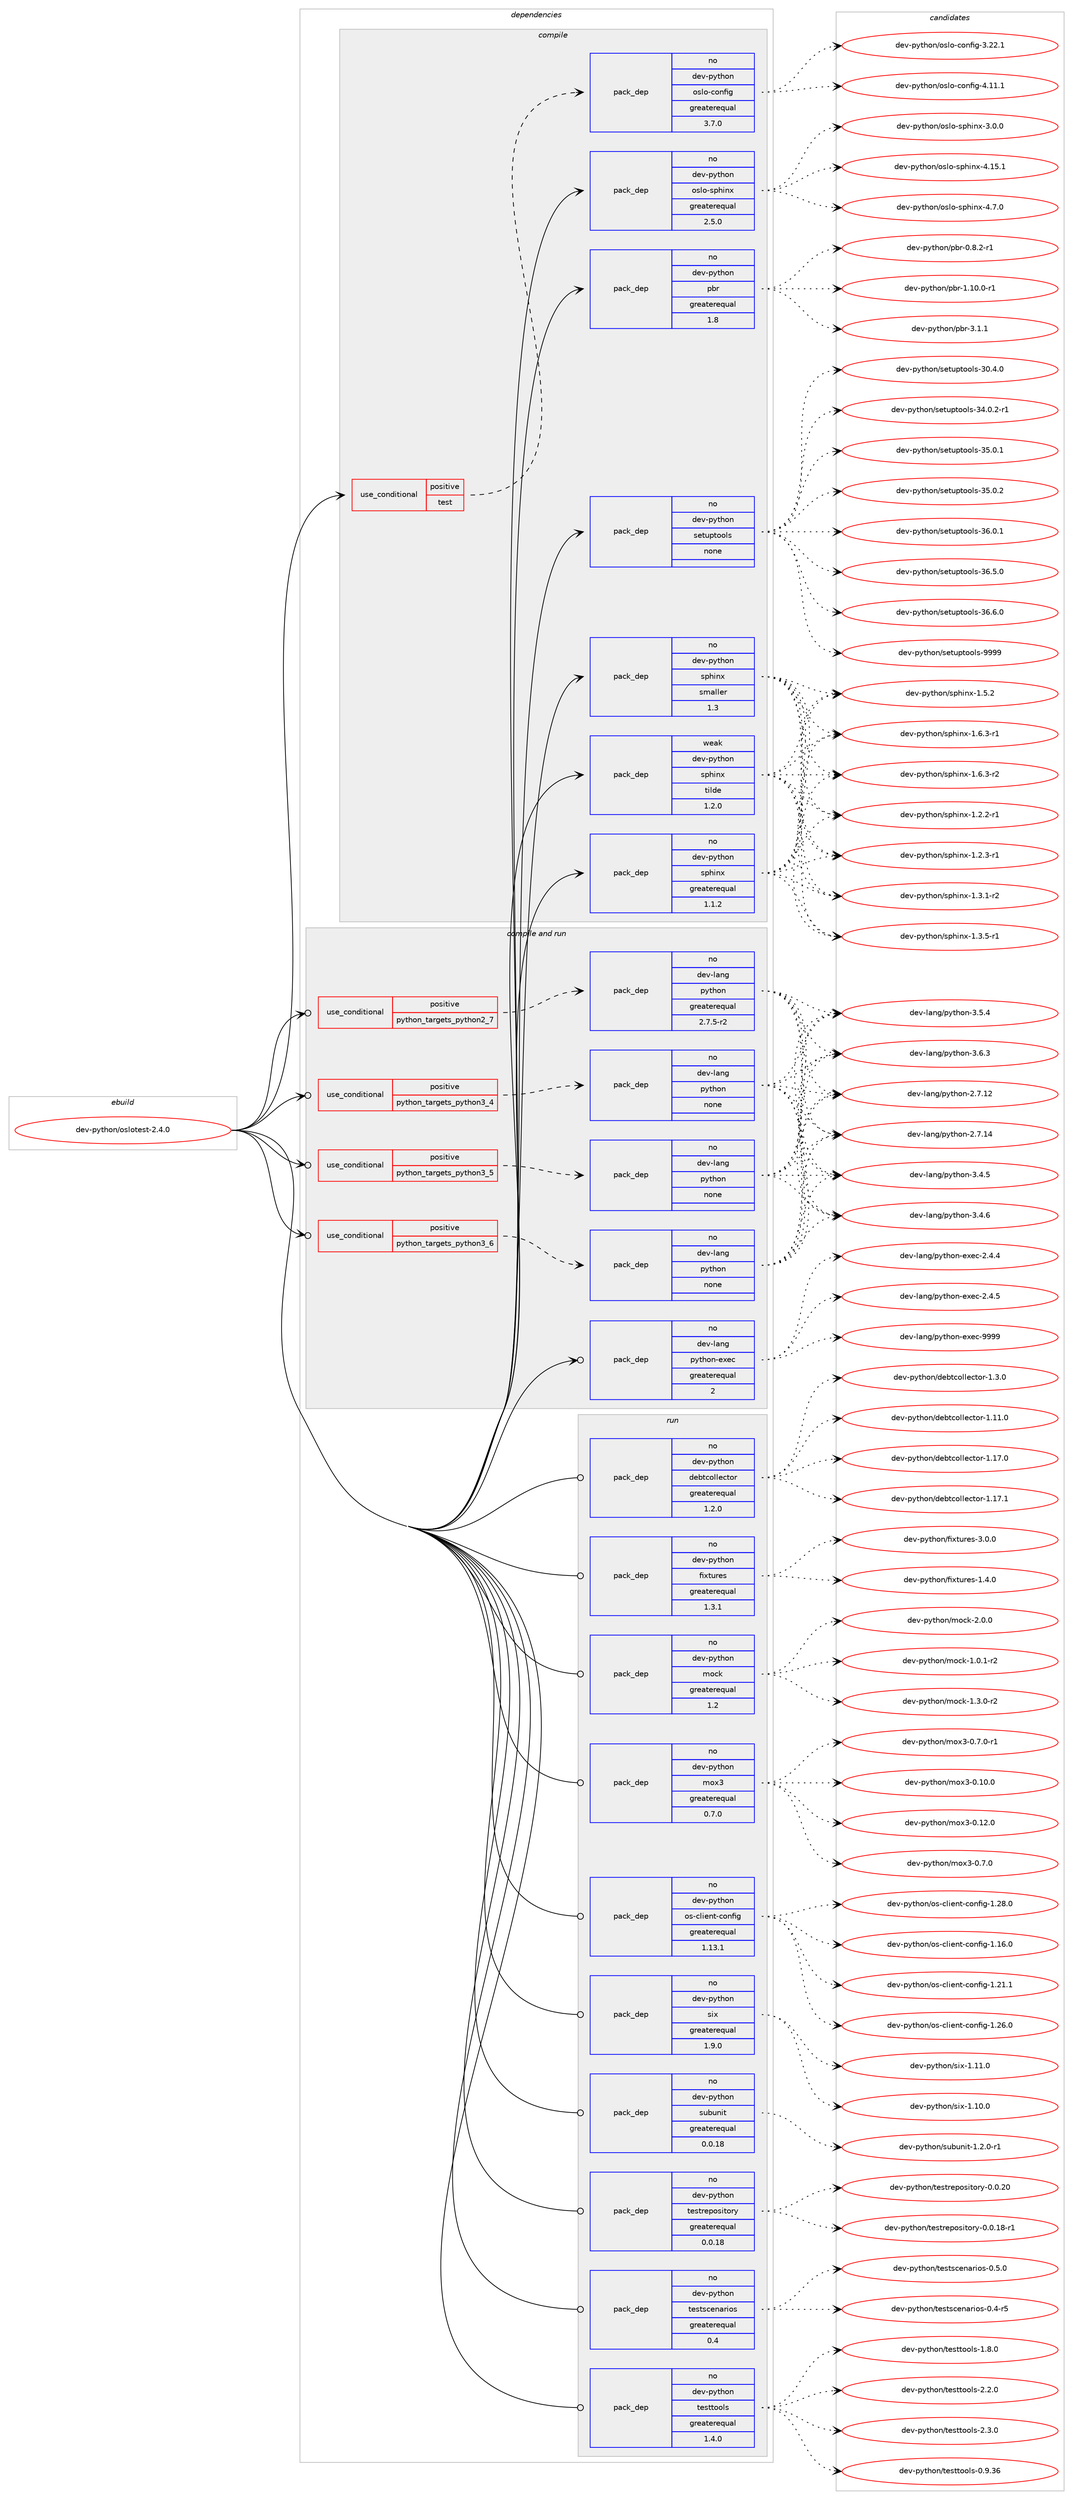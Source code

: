 digraph prolog {

# *************
# Graph options
# *************

newrank=true;
concentrate=true;
compound=true;
graph [rankdir=LR,fontname=Helvetica,fontsize=10,ranksep=1.5];#, ranksep=2.5, nodesep=0.2];
edge  [arrowhead=vee];
node  [fontname=Helvetica,fontsize=10];

# **********
# The ebuild
# **********

subgraph cluster_leftcol {
color=gray;
rank=same;
label=<<i>ebuild</i>>;
id [label="dev-python/oslotest-2.4.0", color=red, width=4, href="../dev-python/oslotest-2.4.0.svg"];
}

# ****************
# The dependencies
# ****************

subgraph cluster_midcol {
color=gray;
label=<<i>dependencies</i>>;
subgraph cluster_compile {
fillcolor="#eeeeee";
style=filled;
label=<<i>compile</i>>;
subgraph cond36782 {
dependency171280 [label=<<TABLE BORDER="0" CELLBORDER="1" CELLSPACING="0" CELLPADDING="4"><TR><TD ROWSPAN="3" CELLPADDING="10">use_conditional</TD></TR><TR><TD>positive</TD></TR><TR><TD>test</TD></TR></TABLE>>, shape=none, color=red];
subgraph pack130635 {
dependency171281 [label=<<TABLE BORDER="0" CELLBORDER="1" CELLSPACING="0" CELLPADDING="4" WIDTH="220"><TR><TD ROWSPAN="6" CELLPADDING="30">pack_dep</TD></TR><TR><TD WIDTH="110">no</TD></TR><TR><TD>dev-python</TD></TR><TR><TD>oslo-config</TD></TR><TR><TD>greaterequal</TD></TR><TR><TD>3.7.0</TD></TR></TABLE>>, shape=none, color=blue];
}
dependency171280:e -> dependency171281:w [weight=20,style="dashed",arrowhead="vee"];
}
id:e -> dependency171280:w [weight=20,style="solid",arrowhead="vee"];
subgraph pack130636 {
dependency171282 [label=<<TABLE BORDER="0" CELLBORDER="1" CELLSPACING="0" CELLPADDING="4" WIDTH="220"><TR><TD ROWSPAN="6" CELLPADDING="30">pack_dep</TD></TR><TR><TD WIDTH="110">no</TD></TR><TR><TD>dev-python</TD></TR><TR><TD>oslo-sphinx</TD></TR><TR><TD>greaterequal</TD></TR><TR><TD>2.5.0</TD></TR></TABLE>>, shape=none, color=blue];
}
id:e -> dependency171282:w [weight=20,style="solid",arrowhead="vee"];
subgraph pack130637 {
dependency171283 [label=<<TABLE BORDER="0" CELLBORDER="1" CELLSPACING="0" CELLPADDING="4" WIDTH="220"><TR><TD ROWSPAN="6" CELLPADDING="30">pack_dep</TD></TR><TR><TD WIDTH="110">no</TD></TR><TR><TD>dev-python</TD></TR><TR><TD>pbr</TD></TR><TR><TD>greaterequal</TD></TR><TR><TD>1.8</TD></TR></TABLE>>, shape=none, color=blue];
}
id:e -> dependency171283:w [weight=20,style="solid",arrowhead="vee"];
subgraph pack130638 {
dependency171284 [label=<<TABLE BORDER="0" CELLBORDER="1" CELLSPACING="0" CELLPADDING="4" WIDTH="220"><TR><TD ROWSPAN="6" CELLPADDING="30">pack_dep</TD></TR><TR><TD WIDTH="110">no</TD></TR><TR><TD>dev-python</TD></TR><TR><TD>setuptools</TD></TR><TR><TD>none</TD></TR><TR><TD></TD></TR></TABLE>>, shape=none, color=blue];
}
id:e -> dependency171284:w [weight=20,style="solid",arrowhead="vee"];
subgraph pack130639 {
dependency171285 [label=<<TABLE BORDER="0" CELLBORDER="1" CELLSPACING="0" CELLPADDING="4" WIDTH="220"><TR><TD ROWSPAN="6" CELLPADDING="30">pack_dep</TD></TR><TR><TD WIDTH="110">no</TD></TR><TR><TD>dev-python</TD></TR><TR><TD>sphinx</TD></TR><TR><TD>greaterequal</TD></TR><TR><TD>1.1.2</TD></TR></TABLE>>, shape=none, color=blue];
}
id:e -> dependency171285:w [weight=20,style="solid",arrowhead="vee"];
subgraph pack130640 {
dependency171286 [label=<<TABLE BORDER="0" CELLBORDER="1" CELLSPACING="0" CELLPADDING="4" WIDTH="220"><TR><TD ROWSPAN="6" CELLPADDING="30">pack_dep</TD></TR><TR><TD WIDTH="110">no</TD></TR><TR><TD>dev-python</TD></TR><TR><TD>sphinx</TD></TR><TR><TD>smaller</TD></TR><TR><TD>1.3</TD></TR></TABLE>>, shape=none, color=blue];
}
id:e -> dependency171286:w [weight=20,style="solid",arrowhead="vee"];
subgraph pack130641 {
dependency171287 [label=<<TABLE BORDER="0" CELLBORDER="1" CELLSPACING="0" CELLPADDING="4" WIDTH="220"><TR><TD ROWSPAN="6" CELLPADDING="30">pack_dep</TD></TR><TR><TD WIDTH="110">weak</TD></TR><TR><TD>dev-python</TD></TR><TR><TD>sphinx</TD></TR><TR><TD>tilde</TD></TR><TR><TD>1.2.0</TD></TR></TABLE>>, shape=none, color=blue];
}
id:e -> dependency171287:w [weight=20,style="solid",arrowhead="vee"];
}
subgraph cluster_compileandrun {
fillcolor="#eeeeee";
style=filled;
label=<<i>compile and run</i>>;
subgraph cond36783 {
dependency171288 [label=<<TABLE BORDER="0" CELLBORDER="1" CELLSPACING="0" CELLPADDING="4"><TR><TD ROWSPAN="3" CELLPADDING="10">use_conditional</TD></TR><TR><TD>positive</TD></TR><TR><TD>python_targets_python2_7</TD></TR></TABLE>>, shape=none, color=red];
subgraph pack130642 {
dependency171289 [label=<<TABLE BORDER="0" CELLBORDER="1" CELLSPACING="0" CELLPADDING="4" WIDTH="220"><TR><TD ROWSPAN="6" CELLPADDING="30">pack_dep</TD></TR><TR><TD WIDTH="110">no</TD></TR><TR><TD>dev-lang</TD></TR><TR><TD>python</TD></TR><TR><TD>greaterequal</TD></TR><TR><TD>2.7.5-r2</TD></TR></TABLE>>, shape=none, color=blue];
}
dependency171288:e -> dependency171289:w [weight=20,style="dashed",arrowhead="vee"];
}
id:e -> dependency171288:w [weight=20,style="solid",arrowhead="odotvee"];
subgraph cond36784 {
dependency171290 [label=<<TABLE BORDER="0" CELLBORDER="1" CELLSPACING="0" CELLPADDING="4"><TR><TD ROWSPAN="3" CELLPADDING="10">use_conditional</TD></TR><TR><TD>positive</TD></TR><TR><TD>python_targets_python3_4</TD></TR></TABLE>>, shape=none, color=red];
subgraph pack130643 {
dependency171291 [label=<<TABLE BORDER="0" CELLBORDER="1" CELLSPACING="0" CELLPADDING="4" WIDTH="220"><TR><TD ROWSPAN="6" CELLPADDING="30">pack_dep</TD></TR><TR><TD WIDTH="110">no</TD></TR><TR><TD>dev-lang</TD></TR><TR><TD>python</TD></TR><TR><TD>none</TD></TR><TR><TD></TD></TR></TABLE>>, shape=none, color=blue];
}
dependency171290:e -> dependency171291:w [weight=20,style="dashed",arrowhead="vee"];
}
id:e -> dependency171290:w [weight=20,style="solid",arrowhead="odotvee"];
subgraph cond36785 {
dependency171292 [label=<<TABLE BORDER="0" CELLBORDER="1" CELLSPACING="0" CELLPADDING="4"><TR><TD ROWSPAN="3" CELLPADDING="10">use_conditional</TD></TR><TR><TD>positive</TD></TR><TR><TD>python_targets_python3_5</TD></TR></TABLE>>, shape=none, color=red];
subgraph pack130644 {
dependency171293 [label=<<TABLE BORDER="0" CELLBORDER="1" CELLSPACING="0" CELLPADDING="4" WIDTH="220"><TR><TD ROWSPAN="6" CELLPADDING="30">pack_dep</TD></TR><TR><TD WIDTH="110">no</TD></TR><TR><TD>dev-lang</TD></TR><TR><TD>python</TD></TR><TR><TD>none</TD></TR><TR><TD></TD></TR></TABLE>>, shape=none, color=blue];
}
dependency171292:e -> dependency171293:w [weight=20,style="dashed",arrowhead="vee"];
}
id:e -> dependency171292:w [weight=20,style="solid",arrowhead="odotvee"];
subgraph cond36786 {
dependency171294 [label=<<TABLE BORDER="0" CELLBORDER="1" CELLSPACING="0" CELLPADDING="4"><TR><TD ROWSPAN="3" CELLPADDING="10">use_conditional</TD></TR><TR><TD>positive</TD></TR><TR><TD>python_targets_python3_6</TD></TR></TABLE>>, shape=none, color=red];
subgraph pack130645 {
dependency171295 [label=<<TABLE BORDER="0" CELLBORDER="1" CELLSPACING="0" CELLPADDING="4" WIDTH="220"><TR><TD ROWSPAN="6" CELLPADDING="30">pack_dep</TD></TR><TR><TD WIDTH="110">no</TD></TR><TR><TD>dev-lang</TD></TR><TR><TD>python</TD></TR><TR><TD>none</TD></TR><TR><TD></TD></TR></TABLE>>, shape=none, color=blue];
}
dependency171294:e -> dependency171295:w [weight=20,style="dashed",arrowhead="vee"];
}
id:e -> dependency171294:w [weight=20,style="solid",arrowhead="odotvee"];
subgraph pack130646 {
dependency171296 [label=<<TABLE BORDER="0" CELLBORDER="1" CELLSPACING="0" CELLPADDING="4" WIDTH="220"><TR><TD ROWSPAN="6" CELLPADDING="30">pack_dep</TD></TR><TR><TD WIDTH="110">no</TD></TR><TR><TD>dev-lang</TD></TR><TR><TD>python-exec</TD></TR><TR><TD>greaterequal</TD></TR><TR><TD>2</TD></TR></TABLE>>, shape=none, color=blue];
}
id:e -> dependency171296:w [weight=20,style="solid",arrowhead="odotvee"];
}
subgraph cluster_run {
fillcolor="#eeeeee";
style=filled;
label=<<i>run</i>>;
subgraph pack130647 {
dependency171297 [label=<<TABLE BORDER="0" CELLBORDER="1" CELLSPACING="0" CELLPADDING="4" WIDTH="220"><TR><TD ROWSPAN="6" CELLPADDING="30">pack_dep</TD></TR><TR><TD WIDTH="110">no</TD></TR><TR><TD>dev-python</TD></TR><TR><TD>debtcollector</TD></TR><TR><TD>greaterequal</TD></TR><TR><TD>1.2.0</TD></TR></TABLE>>, shape=none, color=blue];
}
id:e -> dependency171297:w [weight=20,style="solid",arrowhead="odot"];
subgraph pack130648 {
dependency171298 [label=<<TABLE BORDER="0" CELLBORDER="1" CELLSPACING="0" CELLPADDING="4" WIDTH="220"><TR><TD ROWSPAN="6" CELLPADDING="30">pack_dep</TD></TR><TR><TD WIDTH="110">no</TD></TR><TR><TD>dev-python</TD></TR><TR><TD>fixtures</TD></TR><TR><TD>greaterequal</TD></TR><TR><TD>1.3.1</TD></TR></TABLE>>, shape=none, color=blue];
}
id:e -> dependency171298:w [weight=20,style="solid",arrowhead="odot"];
subgraph pack130649 {
dependency171299 [label=<<TABLE BORDER="0" CELLBORDER="1" CELLSPACING="0" CELLPADDING="4" WIDTH="220"><TR><TD ROWSPAN="6" CELLPADDING="30">pack_dep</TD></TR><TR><TD WIDTH="110">no</TD></TR><TR><TD>dev-python</TD></TR><TR><TD>mock</TD></TR><TR><TD>greaterequal</TD></TR><TR><TD>1.2</TD></TR></TABLE>>, shape=none, color=blue];
}
id:e -> dependency171299:w [weight=20,style="solid",arrowhead="odot"];
subgraph pack130650 {
dependency171300 [label=<<TABLE BORDER="0" CELLBORDER="1" CELLSPACING="0" CELLPADDING="4" WIDTH="220"><TR><TD ROWSPAN="6" CELLPADDING="30">pack_dep</TD></TR><TR><TD WIDTH="110">no</TD></TR><TR><TD>dev-python</TD></TR><TR><TD>mox3</TD></TR><TR><TD>greaterequal</TD></TR><TR><TD>0.7.0</TD></TR></TABLE>>, shape=none, color=blue];
}
id:e -> dependency171300:w [weight=20,style="solid",arrowhead="odot"];
subgraph pack130651 {
dependency171301 [label=<<TABLE BORDER="0" CELLBORDER="1" CELLSPACING="0" CELLPADDING="4" WIDTH="220"><TR><TD ROWSPAN="6" CELLPADDING="30">pack_dep</TD></TR><TR><TD WIDTH="110">no</TD></TR><TR><TD>dev-python</TD></TR><TR><TD>os-client-config</TD></TR><TR><TD>greaterequal</TD></TR><TR><TD>1.13.1</TD></TR></TABLE>>, shape=none, color=blue];
}
id:e -> dependency171301:w [weight=20,style="solid",arrowhead="odot"];
subgraph pack130652 {
dependency171302 [label=<<TABLE BORDER="0" CELLBORDER="1" CELLSPACING="0" CELLPADDING="4" WIDTH="220"><TR><TD ROWSPAN="6" CELLPADDING="30">pack_dep</TD></TR><TR><TD WIDTH="110">no</TD></TR><TR><TD>dev-python</TD></TR><TR><TD>six</TD></TR><TR><TD>greaterequal</TD></TR><TR><TD>1.9.0</TD></TR></TABLE>>, shape=none, color=blue];
}
id:e -> dependency171302:w [weight=20,style="solid",arrowhead="odot"];
subgraph pack130653 {
dependency171303 [label=<<TABLE BORDER="0" CELLBORDER="1" CELLSPACING="0" CELLPADDING="4" WIDTH="220"><TR><TD ROWSPAN="6" CELLPADDING="30">pack_dep</TD></TR><TR><TD WIDTH="110">no</TD></TR><TR><TD>dev-python</TD></TR><TR><TD>subunit</TD></TR><TR><TD>greaterequal</TD></TR><TR><TD>0.0.18</TD></TR></TABLE>>, shape=none, color=blue];
}
id:e -> dependency171303:w [weight=20,style="solid",arrowhead="odot"];
subgraph pack130654 {
dependency171304 [label=<<TABLE BORDER="0" CELLBORDER="1" CELLSPACING="0" CELLPADDING="4" WIDTH="220"><TR><TD ROWSPAN="6" CELLPADDING="30">pack_dep</TD></TR><TR><TD WIDTH="110">no</TD></TR><TR><TD>dev-python</TD></TR><TR><TD>testrepository</TD></TR><TR><TD>greaterequal</TD></TR><TR><TD>0.0.18</TD></TR></TABLE>>, shape=none, color=blue];
}
id:e -> dependency171304:w [weight=20,style="solid",arrowhead="odot"];
subgraph pack130655 {
dependency171305 [label=<<TABLE BORDER="0" CELLBORDER="1" CELLSPACING="0" CELLPADDING="4" WIDTH="220"><TR><TD ROWSPAN="6" CELLPADDING="30">pack_dep</TD></TR><TR><TD WIDTH="110">no</TD></TR><TR><TD>dev-python</TD></TR><TR><TD>testscenarios</TD></TR><TR><TD>greaterequal</TD></TR><TR><TD>0.4</TD></TR></TABLE>>, shape=none, color=blue];
}
id:e -> dependency171305:w [weight=20,style="solid",arrowhead="odot"];
subgraph pack130656 {
dependency171306 [label=<<TABLE BORDER="0" CELLBORDER="1" CELLSPACING="0" CELLPADDING="4" WIDTH="220"><TR><TD ROWSPAN="6" CELLPADDING="30">pack_dep</TD></TR><TR><TD WIDTH="110">no</TD></TR><TR><TD>dev-python</TD></TR><TR><TD>testtools</TD></TR><TR><TD>greaterequal</TD></TR><TR><TD>1.4.0</TD></TR></TABLE>>, shape=none, color=blue];
}
id:e -> dependency171306:w [weight=20,style="solid",arrowhead="odot"];
}
}

# **************
# The candidates
# **************

subgraph cluster_choices {
rank=same;
color=gray;
label=<<i>candidates</i>>;

subgraph choice130635 {
color=black;
nodesep=1;
choice1001011184511212111610411111047111115108111459911111010210510345514650504649 [label="dev-python/oslo-config-3.22.1", color=red, width=4,href="../dev-python/oslo-config-3.22.1.svg"];
choice1001011184511212111610411111047111115108111459911111010210510345524649494649 [label="dev-python/oslo-config-4.11.1", color=red, width=4,href="../dev-python/oslo-config-4.11.1.svg"];
dependency171281:e -> choice1001011184511212111610411111047111115108111459911111010210510345514650504649:w [style=dotted,weight="100"];
dependency171281:e -> choice1001011184511212111610411111047111115108111459911111010210510345524649494649:w [style=dotted,weight="100"];
}
subgraph choice130636 {
color=black;
nodesep=1;
choice100101118451121211161041111104711111510811145115112104105110120455146484648 [label="dev-python/oslo-sphinx-3.0.0", color=red, width=4,href="../dev-python/oslo-sphinx-3.0.0.svg"];
choice10010111845112121116104111110471111151081114511511210410511012045524649534649 [label="dev-python/oslo-sphinx-4.15.1", color=red, width=4,href="../dev-python/oslo-sphinx-4.15.1.svg"];
choice100101118451121211161041111104711111510811145115112104105110120455246554648 [label="dev-python/oslo-sphinx-4.7.0", color=red, width=4,href="../dev-python/oslo-sphinx-4.7.0.svg"];
dependency171282:e -> choice100101118451121211161041111104711111510811145115112104105110120455146484648:w [style=dotted,weight="100"];
dependency171282:e -> choice10010111845112121116104111110471111151081114511511210410511012045524649534649:w [style=dotted,weight="100"];
dependency171282:e -> choice100101118451121211161041111104711111510811145115112104105110120455246554648:w [style=dotted,weight="100"];
}
subgraph choice130637 {
color=black;
nodesep=1;
choice1001011184511212111610411111047112981144548465646504511449 [label="dev-python/pbr-0.8.2-r1", color=red, width=4,href="../dev-python/pbr-0.8.2-r1.svg"];
choice100101118451121211161041111104711298114454946494846484511449 [label="dev-python/pbr-1.10.0-r1", color=red, width=4,href="../dev-python/pbr-1.10.0-r1.svg"];
choice100101118451121211161041111104711298114455146494649 [label="dev-python/pbr-3.1.1", color=red, width=4,href="../dev-python/pbr-3.1.1.svg"];
dependency171283:e -> choice1001011184511212111610411111047112981144548465646504511449:w [style=dotted,weight="100"];
dependency171283:e -> choice100101118451121211161041111104711298114454946494846484511449:w [style=dotted,weight="100"];
dependency171283:e -> choice100101118451121211161041111104711298114455146494649:w [style=dotted,weight="100"];
}
subgraph choice130638 {
color=black;
nodesep=1;
choice100101118451121211161041111104711510111611711211611111110811545514846524648 [label="dev-python/setuptools-30.4.0", color=red, width=4,href="../dev-python/setuptools-30.4.0.svg"];
choice1001011184511212111610411111047115101116117112116111111108115455152464846504511449 [label="dev-python/setuptools-34.0.2-r1", color=red, width=4,href="../dev-python/setuptools-34.0.2-r1.svg"];
choice100101118451121211161041111104711510111611711211611111110811545515346484649 [label="dev-python/setuptools-35.0.1", color=red, width=4,href="../dev-python/setuptools-35.0.1.svg"];
choice100101118451121211161041111104711510111611711211611111110811545515346484650 [label="dev-python/setuptools-35.0.2", color=red, width=4,href="../dev-python/setuptools-35.0.2.svg"];
choice100101118451121211161041111104711510111611711211611111110811545515446484649 [label="dev-python/setuptools-36.0.1", color=red, width=4,href="../dev-python/setuptools-36.0.1.svg"];
choice100101118451121211161041111104711510111611711211611111110811545515446534648 [label="dev-python/setuptools-36.5.0", color=red, width=4,href="../dev-python/setuptools-36.5.0.svg"];
choice100101118451121211161041111104711510111611711211611111110811545515446544648 [label="dev-python/setuptools-36.6.0", color=red, width=4,href="../dev-python/setuptools-36.6.0.svg"];
choice10010111845112121116104111110471151011161171121161111111081154557575757 [label="dev-python/setuptools-9999", color=red, width=4,href="../dev-python/setuptools-9999.svg"];
dependency171284:e -> choice100101118451121211161041111104711510111611711211611111110811545514846524648:w [style=dotted,weight="100"];
dependency171284:e -> choice1001011184511212111610411111047115101116117112116111111108115455152464846504511449:w [style=dotted,weight="100"];
dependency171284:e -> choice100101118451121211161041111104711510111611711211611111110811545515346484649:w [style=dotted,weight="100"];
dependency171284:e -> choice100101118451121211161041111104711510111611711211611111110811545515346484650:w [style=dotted,weight="100"];
dependency171284:e -> choice100101118451121211161041111104711510111611711211611111110811545515446484649:w [style=dotted,weight="100"];
dependency171284:e -> choice100101118451121211161041111104711510111611711211611111110811545515446534648:w [style=dotted,weight="100"];
dependency171284:e -> choice100101118451121211161041111104711510111611711211611111110811545515446544648:w [style=dotted,weight="100"];
dependency171284:e -> choice10010111845112121116104111110471151011161171121161111111081154557575757:w [style=dotted,weight="100"];
}
subgraph choice130639 {
color=black;
nodesep=1;
choice10010111845112121116104111110471151121041051101204549465046504511449 [label="dev-python/sphinx-1.2.2-r1", color=red, width=4,href="../dev-python/sphinx-1.2.2-r1.svg"];
choice10010111845112121116104111110471151121041051101204549465046514511449 [label="dev-python/sphinx-1.2.3-r1", color=red, width=4,href="../dev-python/sphinx-1.2.3-r1.svg"];
choice10010111845112121116104111110471151121041051101204549465146494511450 [label="dev-python/sphinx-1.3.1-r2", color=red, width=4,href="../dev-python/sphinx-1.3.1-r2.svg"];
choice10010111845112121116104111110471151121041051101204549465146534511449 [label="dev-python/sphinx-1.3.5-r1", color=red, width=4,href="../dev-python/sphinx-1.3.5-r1.svg"];
choice1001011184511212111610411111047115112104105110120454946534650 [label="dev-python/sphinx-1.5.2", color=red, width=4,href="../dev-python/sphinx-1.5.2.svg"];
choice10010111845112121116104111110471151121041051101204549465446514511449 [label="dev-python/sphinx-1.6.3-r1", color=red, width=4,href="../dev-python/sphinx-1.6.3-r1.svg"];
choice10010111845112121116104111110471151121041051101204549465446514511450 [label="dev-python/sphinx-1.6.3-r2", color=red, width=4,href="../dev-python/sphinx-1.6.3-r2.svg"];
dependency171285:e -> choice10010111845112121116104111110471151121041051101204549465046504511449:w [style=dotted,weight="100"];
dependency171285:e -> choice10010111845112121116104111110471151121041051101204549465046514511449:w [style=dotted,weight="100"];
dependency171285:e -> choice10010111845112121116104111110471151121041051101204549465146494511450:w [style=dotted,weight="100"];
dependency171285:e -> choice10010111845112121116104111110471151121041051101204549465146534511449:w [style=dotted,weight="100"];
dependency171285:e -> choice1001011184511212111610411111047115112104105110120454946534650:w [style=dotted,weight="100"];
dependency171285:e -> choice10010111845112121116104111110471151121041051101204549465446514511449:w [style=dotted,weight="100"];
dependency171285:e -> choice10010111845112121116104111110471151121041051101204549465446514511450:w [style=dotted,weight="100"];
}
subgraph choice130640 {
color=black;
nodesep=1;
choice10010111845112121116104111110471151121041051101204549465046504511449 [label="dev-python/sphinx-1.2.2-r1", color=red, width=4,href="../dev-python/sphinx-1.2.2-r1.svg"];
choice10010111845112121116104111110471151121041051101204549465046514511449 [label="dev-python/sphinx-1.2.3-r1", color=red, width=4,href="../dev-python/sphinx-1.2.3-r1.svg"];
choice10010111845112121116104111110471151121041051101204549465146494511450 [label="dev-python/sphinx-1.3.1-r2", color=red, width=4,href="../dev-python/sphinx-1.3.1-r2.svg"];
choice10010111845112121116104111110471151121041051101204549465146534511449 [label="dev-python/sphinx-1.3.5-r1", color=red, width=4,href="../dev-python/sphinx-1.3.5-r1.svg"];
choice1001011184511212111610411111047115112104105110120454946534650 [label="dev-python/sphinx-1.5.2", color=red, width=4,href="../dev-python/sphinx-1.5.2.svg"];
choice10010111845112121116104111110471151121041051101204549465446514511449 [label="dev-python/sphinx-1.6.3-r1", color=red, width=4,href="../dev-python/sphinx-1.6.3-r1.svg"];
choice10010111845112121116104111110471151121041051101204549465446514511450 [label="dev-python/sphinx-1.6.3-r2", color=red, width=4,href="../dev-python/sphinx-1.6.3-r2.svg"];
dependency171286:e -> choice10010111845112121116104111110471151121041051101204549465046504511449:w [style=dotted,weight="100"];
dependency171286:e -> choice10010111845112121116104111110471151121041051101204549465046514511449:w [style=dotted,weight="100"];
dependency171286:e -> choice10010111845112121116104111110471151121041051101204549465146494511450:w [style=dotted,weight="100"];
dependency171286:e -> choice10010111845112121116104111110471151121041051101204549465146534511449:w [style=dotted,weight="100"];
dependency171286:e -> choice1001011184511212111610411111047115112104105110120454946534650:w [style=dotted,weight="100"];
dependency171286:e -> choice10010111845112121116104111110471151121041051101204549465446514511449:w [style=dotted,weight="100"];
dependency171286:e -> choice10010111845112121116104111110471151121041051101204549465446514511450:w [style=dotted,weight="100"];
}
subgraph choice130641 {
color=black;
nodesep=1;
choice10010111845112121116104111110471151121041051101204549465046504511449 [label="dev-python/sphinx-1.2.2-r1", color=red, width=4,href="../dev-python/sphinx-1.2.2-r1.svg"];
choice10010111845112121116104111110471151121041051101204549465046514511449 [label="dev-python/sphinx-1.2.3-r1", color=red, width=4,href="../dev-python/sphinx-1.2.3-r1.svg"];
choice10010111845112121116104111110471151121041051101204549465146494511450 [label="dev-python/sphinx-1.3.1-r2", color=red, width=4,href="../dev-python/sphinx-1.3.1-r2.svg"];
choice10010111845112121116104111110471151121041051101204549465146534511449 [label="dev-python/sphinx-1.3.5-r1", color=red, width=4,href="../dev-python/sphinx-1.3.5-r1.svg"];
choice1001011184511212111610411111047115112104105110120454946534650 [label="dev-python/sphinx-1.5.2", color=red, width=4,href="../dev-python/sphinx-1.5.2.svg"];
choice10010111845112121116104111110471151121041051101204549465446514511449 [label="dev-python/sphinx-1.6.3-r1", color=red, width=4,href="../dev-python/sphinx-1.6.3-r1.svg"];
choice10010111845112121116104111110471151121041051101204549465446514511450 [label="dev-python/sphinx-1.6.3-r2", color=red, width=4,href="../dev-python/sphinx-1.6.3-r2.svg"];
dependency171287:e -> choice10010111845112121116104111110471151121041051101204549465046504511449:w [style=dotted,weight="100"];
dependency171287:e -> choice10010111845112121116104111110471151121041051101204549465046514511449:w [style=dotted,weight="100"];
dependency171287:e -> choice10010111845112121116104111110471151121041051101204549465146494511450:w [style=dotted,weight="100"];
dependency171287:e -> choice10010111845112121116104111110471151121041051101204549465146534511449:w [style=dotted,weight="100"];
dependency171287:e -> choice1001011184511212111610411111047115112104105110120454946534650:w [style=dotted,weight="100"];
dependency171287:e -> choice10010111845112121116104111110471151121041051101204549465446514511449:w [style=dotted,weight="100"];
dependency171287:e -> choice10010111845112121116104111110471151121041051101204549465446514511450:w [style=dotted,weight="100"];
}
subgraph choice130642 {
color=black;
nodesep=1;
choice10010111845108971101034711212111610411111045504655464950 [label="dev-lang/python-2.7.12", color=red, width=4,href="../dev-lang/python-2.7.12.svg"];
choice10010111845108971101034711212111610411111045504655464952 [label="dev-lang/python-2.7.14", color=red, width=4,href="../dev-lang/python-2.7.14.svg"];
choice100101118451089711010347112121116104111110455146524653 [label="dev-lang/python-3.4.5", color=red, width=4,href="../dev-lang/python-3.4.5.svg"];
choice100101118451089711010347112121116104111110455146524654 [label="dev-lang/python-3.4.6", color=red, width=4,href="../dev-lang/python-3.4.6.svg"];
choice100101118451089711010347112121116104111110455146534652 [label="dev-lang/python-3.5.4", color=red, width=4,href="../dev-lang/python-3.5.4.svg"];
choice100101118451089711010347112121116104111110455146544651 [label="dev-lang/python-3.6.3", color=red, width=4,href="../dev-lang/python-3.6.3.svg"];
dependency171289:e -> choice10010111845108971101034711212111610411111045504655464950:w [style=dotted,weight="100"];
dependency171289:e -> choice10010111845108971101034711212111610411111045504655464952:w [style=dotted,weight="100"];
dependency171289:e -> choice100101118451089711010347112121116104111110455146524653:w [style=dotted,weight="100"];
dependency171289:e -> choice100101118451089711010347112121116104111110455146524654:w [style=dotted,weight="100"];
dependency171289:e -> choice100101118451089711010347112121116104111110455146534652:w [style=dotted,weight="100"];
dependency171289:e -> choice100101118451089711010347112121116104111110455146544651:w [style=dotted,weight="100"];
}
subgraph choice130643 {
color=black;
nodesep=1;
choice10010111845108971101034711212111610411111045504655464950 [label="dev-lang/python-2.7.12", color=red, width=4,href="../dev-lang/python-2.7.12.svg"];
choice10010111845108971101034711212111610411111045504655464952 [label="dev-lang/python-2.7.14", color=red, width=4,href="../dev-lang/python-2.7.14.svg"];
choice100101118451089711010347112121116104111110455146524653 [label="dev-lang/python-3.4.5", color=red, width=4,href="../dev-lang/python-3.4.5.svg"];
choice100101118451089711010347112121116104111110455146524654 [label="dev-lang/python-3.4.6", color=red, width=4,href="../dev-lang/python-3.4.6.svg"];
choice100101118451089711010347112121116104111110455146534652 [label="dev-lang/python-3.5.4", color=red, width=4,href="../dev-lang/python-3.5.4.svg"];
choice100101118451089711010347112121116104111110455146544651 [label="dev-lang/python-3.6.3", color=red, width=4,href="../dev-lang/python-3.6.3.svg"];
dependency171291:e -> choice10010111845108971101034711212111610411111045504655464950:w [style=dotted,weight="100"];
dependency171291:e -> choice10010111845108971101034711212111610411111045504655464952:w [style=dotted,weight="100"];
dependency171291:e -> choice100101118451089711010347112121116104111110455146524653:w [style=dotted,weight="100"];
dependency171291:e -> choice100101118451089711010347112121116104111110455146524654:w [style=dotted,weight="100"];
dependency171291:e -> choice100101118451089711010347112121116104111110455146534652:w [style=dotted,weight="100"];
dependency171291:e -> choice100101118451089711010347112121116104111110455146544651:w [style=dotted,weight="100"];
}
subgraph choice130644 {
color=black;
nodesep=1;
choice10010111845108971101034711212111610411111045504655464950 [label="dev-lang/python-2.7.12", color=red, width=4,href="../dev-lang/python-2.7.12.svg"];
choice10010111845108971101034711212111610411111045504655464952 [label="dev-lang/python-2.7.14", color=red, width=4,href="../dev-lang/python-2.7.14.svg"];
choice100101118451089711010347112121116104111110455146524653 [label="dev-lang/python-3.4.5", color=red, width=4,href="../dev-lang/python-3.4.5.svg"];
choice100101118451089711010347112121116104111110455146524654 [label="dev-lang/python-3.4.6", color=red, width=4,href="../dev-lang/python-3.4.6.svg"];
choice100101118451089711010347112121116104111110455146534652 [label="dev-lang/python-3.5.4", color=red, width=4,href="../dev-lang/python-3.5.4.svg"];
choice100101118451089711010347112121116104111110455146544651 [label="dev-lang/python-3.6.3", color=red, width=4,href="../dev-lang/python-3.6.3.svg"];
dependency171293:e -> choice10010111845108971101034711212111610411111045504655464950:w [style=dotted,weight="100"];
dependency171293:e -> choice10010111845108971101034711212111610411111045504655464952:w [style=dotted,weight="100"];
dependency171293:e -> choice100101118451089711010347112121116104111110455146524653:w [style=dotted,weight="100"];
dependency171293:e -> choice100101118451089711010347112121116104111110455146524654:w [style=dotted,weight="100"];
dependency171293:e -> choice100101118451089711010347112121116104111110455146534652:w [style=dotted,weight="100"];
dependency171293:e -> choice100101118451089711010347112121116104111110455146544651:w [style=dotted,weight="100"];
}
subgraph choice130645 {
color=black;
nodesep=1;
choice10010111845108971101034711212111610411111045504655464950 [label="dev-lang/python-2.7.12", color=red, width=4,href="../dev-lang/python-2.7.12.svg"];
choice10010111845108971101034711212111610411111045504655464952 [label="dev-lang/python-2.7.14", color=red, width=4,href="../dev-lang/python-2.7.14.svg"];
choice100101118451089711010347112121116104111110455146524653 [label="dev-lang/python-3.4.5", color=red, width=4,href="../dev-lang/python-3.4.5.svg"];
choice100101118451089711010347112121116104111110455146524654 [label="dev-lang/python-3.4.6", color=red, width=4,href="../dev-lang/python-3.4.6.svg"];
choice100101118451089711010347112121116104111110455146534652 [label="dev-lang/python-3.5.4", color=red, width=4,href="../dev-lang/python-3.5.4.svg"];
choice100101118451089711010347112121116104111110455146544651 [label="dev-lang/python-3.6.3", color=red, width=4,href="../dev-lang/python-3.6.3.svg"];
dependency171295:e -> choice10010111845108971101034711212111610411111045504655464950:w [style=dotted,weight="100"];
dependency171295:e -> choice10010111845108971101034711212111610411111045504655464952:w [style=dotted,weight="100"];
dependency171295:e -> choice100101118451089711010347112121116104111110455146524653:w [style=dotted,weight="100"];
dependency171295:e -> choice100101118451089711010347112121116104111110455146524654:w [style=dotted,weight="100"];
dependency171295:e -> choice100101118451089711010347112121116104111110455146534652:w [style=dotted,weight="100"];
dependency171295:e -> choice100101118451089711010347112121116104111110455146544651:w [style=dotted,weight="100"];
}
subgraph choice130646 {
color=black;
nodesep=1;
choice1001011184510897110103471121211161041111104510112010199455046524652 [label="dev-lang/python-exec-2.4.4", color=red, width=4,href="../dev-lang/python-exec-2.4.4.svg"];
choice1001011184510897110103471121211161041111104510112010199455046524653 [label="dev-lang/python-exec-2.4.5", color=red, width=4,href="../dev-lang/python-exec-2.4.5.svg"];
choice10010111845108971101034711212111610411111045101120101994557575757 [label="dev-lang/python-exec-9999", color=red, width=4,href="../dev-lang/python-exec-9999.svg"];
dependency171296:e -> choice1001011184510897110103471121211161041111104510112010199455046524652:w [style=dotted,weight="100"];
dependency171296:e -> choice1001011184510897110103471121211161041111104510112010199455046524653:w [style=dotted,weight="100"];
dependency171296:e -> choice10010111845108971101034711212111610411111045101120101994557575757:w [style=dotted,weight="100"];
}
subgraph choice130647 {
color=black;
nodesep=1;
choice100101118451121211161041111104710010198116991111081081019911611111445494649494648 [label="dev-python/debtcollector-1.11.0", color=red, width=4,href="../dev-python/debtcollector-1.11.0.svg"];
choice100101118451121211161041111104710010198116991111081081019911611111445494649554648 [label="dev-python/debtcollector-1.17.0", color=red, width=4,href="../dev-python/debtcollector-1.17.0.svg"];
choice100101118451121211161041111104710010198116991111081081019911611111445494649554649 [label="dev-python/debtcollector-1.17.1", color=red, width=4,href="../dev-python/debtcollector-1.17.1.svg"];
choice1001011184511212111610411111047100101981169911110810810199116111114454946514648 [label="dev-python/debtcollector-1.3.0", color=red, width=4,href="../dev-python/debtcollector-1.3.0.svg"];
dependency171297:e -> choice100101118451121211161041111104710010198116991111081081019911611111445494649494648:w [style=dotted,weight="100"];
dependency171297:e -> choice100101118451121211161041111104710010198116991111081081019911611111445494649554648:w [style=dotted,weight="100"];
dependency171297:e -> choice100101118451121211161041111104710010198116991111081081019911611111445494649554649:w [style=dotted,weight="100"];
dependency171297:e -> choice1001011184511212111610411111047100101981169911110810810199116111114454946514648:w [style=dotted,weight="100"];
}
subgraph choice130648 {
color=black;
nodesep=1;
choice1001011184511212111610411111047102105120116117114101115454946524648 [label="dev-python/fixtures-1.4.0", color=red, width=4,href="../dev-python/fixtures-1.4.0.svg"];
choice1001011184511212111610411111047102105120116117114101115455146484648 [label="dev-python/fixtures-3.0.0", color=red, width=4,href="../dev-python/fixtures-3.0.0.svg"];
dependency171298:e -> choice1001011184511212111610411111047102105120116117114101115454946524648:w [style=dotted,weight="100"];
dependency171298:e -> choice1001011184511212111610411111047102105120116117114101115455146484648:w [style=dotted,weight="100"];
}
subgraph choice130649 {
color=black;
nodesep=1;
choice1001011184511212111610411111047109111991074549464846494511450 [label="dev-python/mock-1.0.1-r2", color=red, width=4,href="../dev-python/mock-1.0.1-r2.svg"];
choice1001011184511212111610411111047109111991074549465146484511450 [label="dev-python/mock-1.3.0-r2", color=red, width=4,href="../dev-python/mock-1.3.0-r2.svg"];
choice100101118451121211161041111104710911199107455046484648 [label="dev-python/mock-2.0.0", color=red, width=4,href="../dev-python/mock-2.0.0.svg"];
dependency171299:e -> choice1001011184511212111610411111047109111991074549464846494511450:w [style=dotted,weight="100"];
dependency171299:e -> choice1001011184511212111610411111047109111991074549465146484511450:w [style=dotted,weight="100"];
dependency171299:e -> choice100101118451121211161041111104710911199107455046484648:w [style=dotted,weight="100"];
}
subgraph choice130650 {
color=black;
nodesep=1;
choice10010111845112121116104111110471091111205145484649484648 [label="dev-python/mox3-0.10.0", color=red, width=4,href="../dev-python/mox3-0.10.0.svg"];
choice10010111845112121116104111110471091111205145484649504648 [label="dev-python/mox3-0.12.0", color=red, width=4,href="../dev-python/mox3-0.12.0.svg"];
choice100101118451121211161041111104710911112051454846554648 [label="dev-python/mox3-0.7.0", color=red, width=4,href="../dev-python/mox3-0.7.0.svg"];
choice1001011184511212111610411111047109111120514548465546484511449 [label="dev-python/mox3-0.7.0-r1", color=red, width=4,href="../dev-python/mox3-0.7.0-r1.svg"];
dependency171300:e -> choice10010111845112121116104111110471091111205145484649484648:w [style=dotted,weight="100"];
dependency171300:e -> choice10010111845112121116104111110471091111205145484649504648:w [style=dotted,weight="100"];
dependency171300:e -> choice100101118451121211161041111104710911112051454846554648:w [style=dotted,weight="100"];
dependency171300:e -> choice1001011184511212111610411111047109111120514548465546484511449:w [style=dotted,weight="100"];
}
subgraph choice130651 {
color=black;
nodesep=1;
choice10010111845112121116104111110471111154599108105101110116459911111010210510345494649544648 [label="dev-python/os-client-config-1.16.0", color=red, width=4,href="../dev-python/os-client-config-1.16.0.svg"];
choice10010111845112121116104111110471111154599108105101110116459911111010210510345494650494649 [label="dev-python/os-client-config-1.21.1", color=red, width=4,href="../dev-python/os-client-config-1.21.1.svg"];
choice10010111845112121116104111110471111154599108105101110116459911111010210510345494650544648 [label="dev-python/os-client-config-1.26.0", color=red, width=4,href="../dev-python/os-client-config-1.26.0.svg"];
choice10010111845112121116104111110471111154599108105101110116459911111010210510345494650564648 [label="dev-python/os-client-config-1.28.0", color=red, width=4,href="../dev-python/os-client-config-1.28.0.svg"];
dependency171301:e -> choice10010111845112121116104111110471111154599108105101110116459911111010210510345494649544648:w [style=dotted,weight="100"];
dependency171301:e -> choice10010111845112121116104111110471111154599108105101110116459911111010210510345494650494649:w [style=dotted,weight="100"];
dependency171301:e -> choice10010111845112121116104111110471111154599108105101110116459911111010210510345494650544648:w [style=dotted,weight="100"];
dependency171301:e -> choice10010111845112121116104111110471111154599108105101110116459911111010210510345494650564648:w [style=dotted,weight="100"];
}
subgraph choice130652 {
color=black;
nodesep=1;
choice100101118451121211161041111104711510512045494649484648 [label="dev-python/six-1.10.0", color=red, width=4,href="../dev-python/six-1.10.0.svg"];
choice100101118451121211161041111104711510512045494649494648 [label="dev-python/six-1.11.0", color=red, width=4,href="../dev-python/six-1.11.0.svg"];
dependency171302:e -> choice100101118451121211161041111104711510512045494649484648:w [style=dotted,weight="100"];
dependency171302:e -> choice100101118451121211161041111104711510512045494649494648:w [style=dotted,weight="100"];
}
subgraph choice130653 {
color=black;
nodesep=1;
choice1001011184511212111610411111047115117981171101051164549465046484511449 [label="dev-python/subunit-1.2.0-r1", color=red, width=4,href="../dev-python/subunit-1.2.0-r1.svg"];
dependency171303:e -> choice1001011184511212111610411111047115117981171101051164549465046484511449:w [style=dotted,weight="100"];
}
subgraph choice130654 {
color=black;
nodesep=1;
choice1001011184511212111610411111047116101115116114101112111115105116111114121454846484649564511449 [label="dev-python/testrepository-0.0.18-r1", color=red, width=4,href="../dev-python/testrepository-0.0.18-r1.svg"];
choice100101118451121211161041111104711610111511611410111211111510511611111412145484648465048 [label="dev-python/testrepository-0.0.20", color=red, width=4,href="../dev-python/testrepository-0.0.20.svg"];
dependency171304:e -> choice1001011184511212111610411111047116101115116114101112111115105116111114121454846484649564511449:w [style=dotted,weight="100"];
dependency171304:e -> choice100101118451121211161041111104711610111511611410111211111510511611111412145484648465048:w [style=dotted,weight="100"];
}
subgraph choice130655 {
color=black;
nodesep=1;
choice10010111845112121116104111110471161011151161159910111097114105111115454846524511453 [label="dev-python/testscenarios-0.4-r5", color=red, width=4,href="../dev-python/testscenarios-0.4-r5.svg"];
choice10010111845112121116104111110471161011151161159910111097114105111115454846534648 [label="dev-python/testscenarios-0.5.0", color=red, width=4,href="../dev-python/testscenarios-0.5.0.svg"];
dependency171305:e -> choice10010111845112121116104111110471161011151161159910111097114105111115454846524511453:w [style=dotted,weight="100"];
dependency171305:e -> choice10010111845112121116104111110471161011151161159910111097114105111115454846534648:w [style=dotted,weight="100"];
}
subgraph choice130656 {
color=black;
nodesep=1;
choice100101118451121211161041111104711610111511611611111110811545484657465154 [label="dev-python/testtools-0.9.36", color=red, width=4,href="../dev-python/testtools-0.9.36.svg"];
choice1001011184511212111610411111047116101115116116111111108115454946564648 [label="dev-python/testtools-1.8.0", color=red, width=4,href="../dev-python/testtools-1.8.0.svg"];
choice1001011184511212111610411111047116101115116116111111108115455046504648 [label="dev-python/testtools-2.2.0", color=red, width=4,href="../dev-python/testtools-2.2.0.svg"];
choice1001011184511212111610411111047116101115116116111111108115455046514648 [label="dev-python/testtools-2.3.0", color=red, width=4,href="../dev-python/testtools-2.3.0.svg"];
dependency171306:e -> choice100101118451121211161041111104711610111511611611111110811545484657465154:w [style=dotted,weight="100"];
dependency171306:e -> choice1001011184511212111610411111047116101115116116111111108115454946564648:w [style=dotted,weight="100"];
dependency171306:e -> choice1001011184511212111610411111047116101115116116111111108115455046504648:w [style=dotted,weight="100"];
dependency171306:e -> choice1001011184511212111610411111047116101115116116111111108115455046514648:w [style=dotted,weight="100"];
}
}

}
